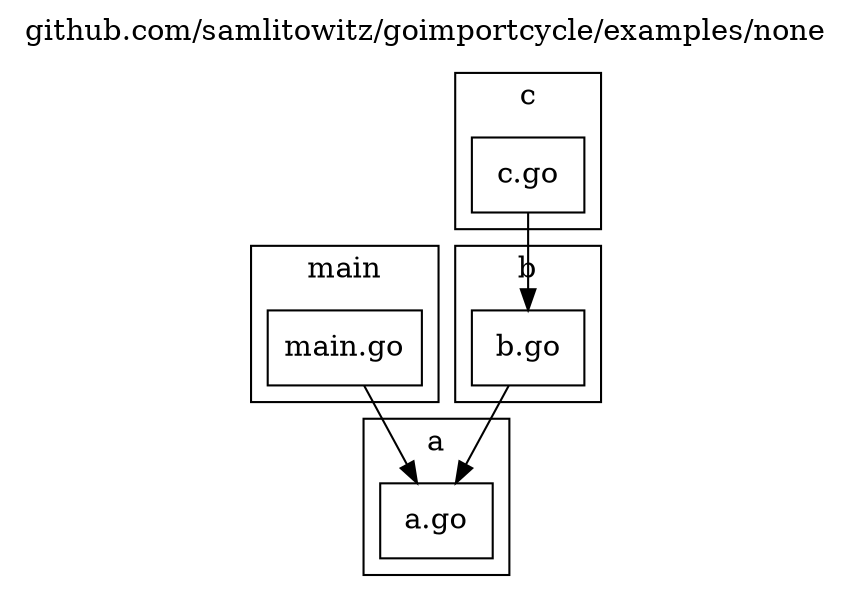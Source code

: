 
digraph {
	labelloc="t";
	label="github.com/samlitowitz/goimportcycle/examples/none";
	rankdir="TB";
	node [shape="rect"];

	subgraph cluster_pkg_main {
		label="main";
		style="filled";
		fontcolor="#000000";
		fillcolor="#ffffff";

		pkg_main_file_main [label="main.go", style="filled", fontcolor="#000000", fillcolor="#ffffff"];
	};

	subgraph cluster_pkg_a {
		label="a";
		style="filled";
		fontcolor="#000000";
		fillcolor="#ffffff";

		pkg_a_file_a [label="a.go", style="filled", fontcolor="#000000", fillcolor="#ffffff"];
	};

	subgraph cluster_pkg_b {
		label="b";
		style="filled";
		fontcolor="#000000";
		fillcolor="#ffffff";

		pkg_b_file_b [label="b.go", style="filled", fontcolor="#000000", fillcolor="#ffffff"];
	};

	subgraph cluster_pkg_c {
		label="c";
		style="filled";
		fontcolor="#000000";
		fillcolor="#ffffff";

		pkg_c_file_c [label="c.go", style="filled", fontcolor="#000000", fillcolor="#ffffff"];
	};

	pkg_main_file_main -> pkg_a_file_a [color="#000000"];
	pkg_b_file_b -> pkg_a_file_a [color="#000000"];
	pkg_c_file_c -> pkg_b_file_b [color="#000000"];
}
